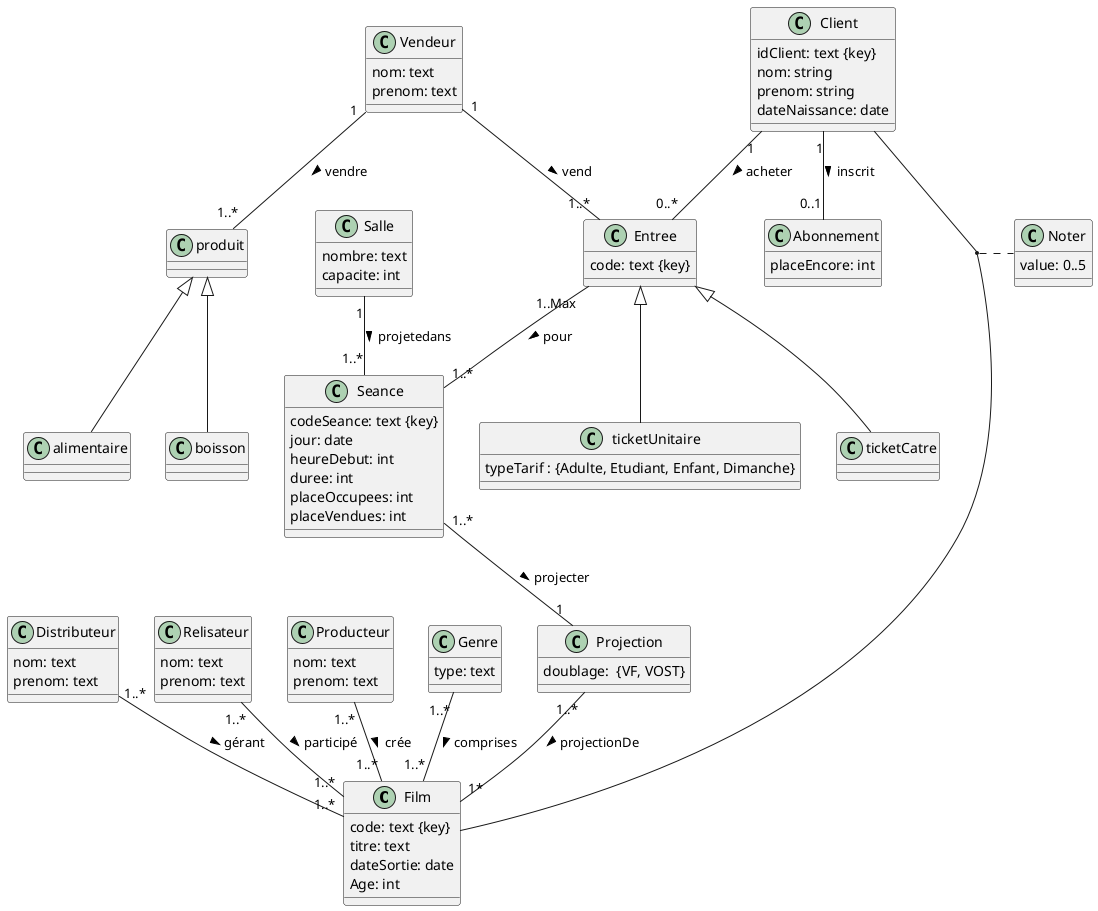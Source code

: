   @startuml
  class Film{
   code: text {key}
   titre: text
   dateSortie: date
   Age: int
  }
  class Distributeur{
   nom: text
   prenom: text
  }
  class Relisateur{
   nom: text
   prenom: text
  }
  class Producteur{
   nom: text
   prenom: text
  }
  class Genre{
   type: text
  }
   Distributeur "1..*" -- "1..*" Film : gérant >
   Relisateur "1..*" -- "1..*" Film : participé >
   Producteur "1..*" -- "1..*" Film : crée >
   Genre "1..*" -- "1..*" Film : comprises >




  class Seance{
   codeSeance: text {key}
   jour: date
   heureDebut: int
   duree: int
   placeOccupees: int
   placeVendues: int
  }

  class Vendeur{
    nom: text
    prenom: text
  }

  class produit{
  }

  class boisson {
  }

  class alimentaire{
  }


  class Projection{
   doublage:  {VF, VOST}
  }

  class Salle{
    nombre: text
    capacite: int
  }

  Salle "1" -- "1..*" Seance :  projetedans >
  Vendeur "1" -- "1..*" Entree : vend >
  Vendeur "1" -- "1..*" produit : vendre >
  produit <|-- boisson
  produit <|-- alimentaire



  class Client{
   idClient: text {key}
   nom: string
   prenom: string
   dateNaissance: date
  }
  class Noter{
   value: 0..5
  }

  class Entree{
   code: text {key}
  }

  class ticketUnitaire{
    typeTarif : {Adulte, Etudiant, Enfant, Dimanche}
  }
  class ticketCatre{
  }

  class Abonnement {
   placeEncore: int
  }



  (Client, Film) .. Noter

  Seance "1..*" -- "1" Projection : projecter >
  Projection "1..*" -- "1*" Film : projectionDe >

  Client "1" -- "0..*" Entree : acheter >
  Entree "1..Max" -- "1..*" Seance : pour >

  Entree <|-- ticketCatre
  Entree <|-- ticketUnitaire

  Client "1" -- "0..1" Abonnement : inscrit >

  @enduml
